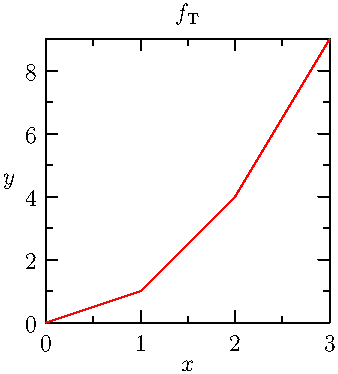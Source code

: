 import graph;
real[] x={0,1,2,3};
real[] y=x^2;
draw(graph(x,y),red);
xaxis("$x$",BottomTop,LeftTicks);
yaxis("$y$",LeftRight,RightTicks);

size(5cm,5cm,point(SW),point(NE));

label("$f_\mathrm{T}$",point(N),2N);

